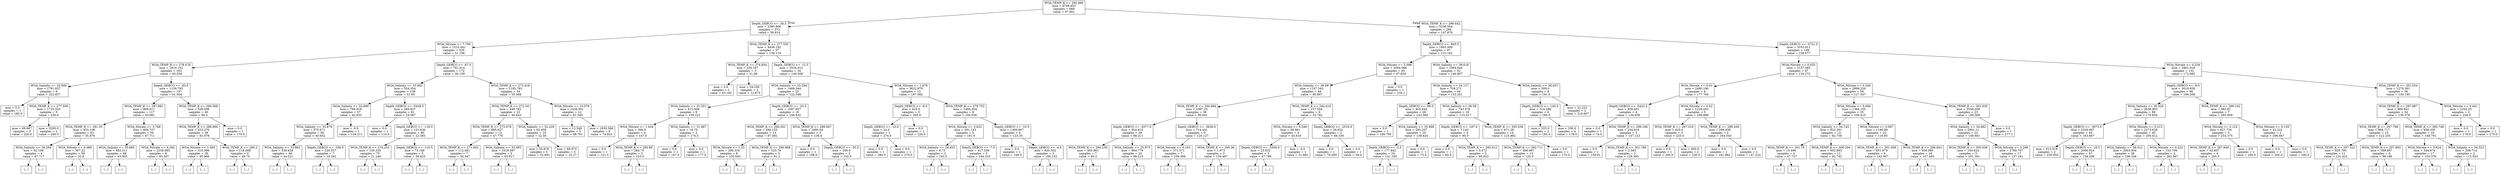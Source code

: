 digraph Tree {
node [shape=box] ;
0 [label="WOA_TEMP_K <= 292.469\nmse = 4708.653\nsamples = 668\nvalue = 97.801"] ;
1 [label="Depth_GEBCO <= -34.5\nmse = 2380.906\nsamples = 372\nvalue = 58.814"] ;
0 -> 1 [labeldistance=2.5, labelangle=45, headlabel="True"] ;
2 [label="WOA_Nitrate <= 7.709\nmse = 1510.441\nsamples = 335\nvalue = 51.106"] ;
1 -> 2 ;
3 [label="WOA_TEMP_K <= 278.478\nmse = 1810.152\nsamples = 163\nvalue = 65.559"] ;
2 -> 3 ;
4 [label="WOA_Salinity <= 32.949\nmse = 1791.837\nsamples = 6\nvalue = 222.857"] ;
3 -> 4 ;
5 [label="mse = 0.0\nsamples = 1\nvalue = 180.0"] ;
4 -> 5 ;
6 [label="WOA_TEMP_K <= 277.506\nmse = 1733.333\nsamples = 5\nvalue = 230.0"] ;
4 -> 6 ;
7 [label="mse = 66.667\nsamples = 3\nvalue = 220.0"] ;
6 -> 7 ;
8 [label="mse = 3200.0\nsamples = 2\nvalue = 240.0"] ;
6 -> 8 ;
9 [label="Depth_GEBCO <= -83.0\nmse = 1139.793\nsamples = 157\nvalue = 61.404"] ;
3 -> 9 ;
10 [label="WOA_TEMP_K <= 287.881\nmse = 869.611\nsamples = 117\nvalue = 50.681"] ;
9 -> 10 ;
11 [label="WOA_TEMP_K <= 281.33\nmse = 453.108\nsamples = 63\nvalue = 35.879"] ;
10 -> 11 ;
12 [label="WOA_Salinity <= 34.294\nmse = 62.108\nsamples = 4\nvalue = 87.717"] ;
11 -> 12 ;
13 [label="(...)"] ;
12 -> 13 ;
14 [label="(...)"] ;
12 -> 14 ;
19 [label="WOA_Nitrate <= 0.089\nmse = 307.22\nsamples = 59\nvalue = 32.8"] ;
11 -> 19 ;
20 [label="(...)"] ;
19 -> 20 ;
25 [label="(...)"] ;
19 -> 25 ;
100 [label="WOA_Nitrate <= 3.768\nmse = 806.727\nsamples = 54\nvalue = 67.711"] ;
10 -> 100 ;
101 [label="WOA_Salinity <= 35.685\nmse = 482.311\nsamples = 48\nvalue = 63.905"] ;
100 -> 101 ;
102 [label="(...)"] ;
101 -> 102 ;
151 [label="(...)"] ;
101 -> 151 ;
188 [label="WOA_Nitrate <= 6.282\nmse = 2238.985\nsamples = 6\nvalue = 93.397"] ;
100 -> 188 ;
189 [label="(...)"] ;
188 -> 189 ;
196 [label="(...)"] ;
188 -> 196 ;
199 [label="WOA_TEMP_K <= 290.568\nmse = 528.596\nsamples = 40\nvalue = 94.4"] ;
9 -> 199 ;
200 [label="WOA_TEMP_K <= 289.969\nmse = 423.276\nsamples = 39\nvalue = 93.078"] ;
199 -> 200 ;
201 [label="WOA_Nitrate <= 1.593\nmse = 310.086\nsamples = 36\nvalue = 95.966"] ;
200 -> 201 ;
202 [label="(...)"] ;
201 -> 202 ;
215 [label="(...)"] ;
201 -> 215 ;
250 [label="WOA_TEMP_K <= 290.2\nmse = 118.688\nsamples = 3\nvalue = 49.75"] ;
200 -> 250 ;
251 [label="(...)"] ;
250 -> 251 ;
252 [label="(...)"] ;
250 -> 252 ;
255 [label="mse = 0.0\nsamples = 1\nvalue = 179.0"] ;
199 -> 255 ;
256 [label="Depth_GEBCO <= -67.5\nmse = 761.014\nsamples = 172\nvalue = 36.159"] ;
2 -> 256 ;
257 [label="WOA_Salinity <= 33.902\nmse = 554.354\nsamples = 138\nvalue = 31.65"] ;
256 -> 257 ;
258 [label="WOA_Salinity <= 33.899\nmse = 769.918\nsamples = 57\nvalue = 42.933"] ;
257 -> 258 ;
259 [label="WOA_Salinity <= 33.879\nmse = 575.671\nsamples = 56\nvalue = 40.652"] ;
258 -> 259 ;
260 [label="WOA_Salinity <= 33.862\nmse = 539.628\nsamples = 49\nvalue = 44.221"] ;
259 -> 260 ;
261 [label="(...)"] ;
260 -> 261 ;
344 [label="(...)"] ;
260 -> 344 ;
351 [label="Depth_GEBCO <= -336.0\nmse = 220.537\nsamples = 7\nvalue = 18.262"] ;
259 -> 351 ;
352 [label="(...)"] ;
351 -> 352 ;
357 [label="(...)"] ;
351 -> 357 ;
362 [label="mse = -0.0\nsamples = 1\nvalue = 134.211"] ;
258 -> 362 ;
363 [label="Depth_GEBCO <= -5438.5\nmse = 289.837\nsamples = 81\nvalue = 24.587"] ;
257 -> 363 ;
364 [label="mse = 0.0\nsamples = 1\nvalue = 110.0"] ;
363 -> 364 ;
365 [label="Depth_GEBCO <= -118.5\nmse = 121.636\nsamples = 80\nvalue = 22.585"] ;
363 -> 365 ;
366 [label="WOA_TEMP_K <= 274.253\nmse = 105.335\nsamples = 75\nvalue = 21.246"] ;
365 -> 366 ;
367 [label="(...)"] ;
366 -> 367 ;
384 [label="(...)"] ;
366 -> 384 ;
471 [label="Depth_GEBCO <= -110.5\nmse = 73.188\nsamples = 5\nvalue = 36.825"] ;
365 -> 471 ;
472 [label="(...)"] ;
471 -> 472 ;
473 [label="(...)"] ;
471 -> 473 ;
480 [label="WOA_TEMP_K <= 273.418\nmse = 1185.783\nsamples = 34\nvalue = 55.368"] ;
256 -> 480 ;
481 [label="WOA_TEMP_K <= 272.54\nmse = 440.782\nsamples = 22\nvalue = 40.643"] ;
480 -> 481 ;
482 [label="WOA_TEMP_K <= 272.078\nmse = 665.627\nsamples = 12\nvalue = 47.776"] ;
481 -> 482 ;
483 [label="WOA_TEMP_K <= 271.402\nmse = 112.481\nsamples = 7\nvalue = 36.547"] ;
482 -> 483 ;
484 [label="(...)"] ;
483 -> 484 ;
485 [label="(...)"] ;
483 -> 485 ;
492 [label="WOA_Salinity <= 33.093\nmse = 1018.387\nsamples = 5\nvalue = 63.817"] ;
482 -> 492 ;
493 [label="(...)"] ;
492 -> 493 ;
494 [label="(...)"] ;
492 -> 494 ;
495 [label="WOA_Salinity <= 32.229\nmse = 62.958\nsamples = 10\nvalue = 32.56"] ;
481 -> 495 ;
496 [label="mse = 55.878\nsamples = 5\nvalue = 32.891"] ;
495 -> 496 ;
497 [label="mse = 68.974\nsamples = 5\nvalue = 32.27"] ;
495 -> 497 ;
498 [label="WOA_Nitrate <= 10.576\nmse = 1439.561\nsamples = 12\nvalue = 81.545"] ;
480 -> 498 ;
499 [label="mse = 12.548\nsamples = 3\nvalue = 98.761"] ;
498 -> 499 ;
500 [label="mse = 1830.566\nsamples = 9\nvalue = 74.923"] ;
498 -> 500 ;
501 [label="WOA_TEMP_K <= 277.555\nmse = 4436.192\nsamples = 37\nvalue = 138.119"] ;
1 -> 501 ;
502 [label="WOA_TEMP_K <= 274.854\nmse = 230.167\nsamples = 3\nvalue = 31.06"] ;
501 -> 502 ;
503 [label="mse = 0.0\nsamples = 1\nvalue = 43.183"] ;
502 -> 503 ;
504 [label="mse = 24.256\nsamples = 2\nvalue = 12.875"] ;
502 -> 504 ;
505 [label="Depth_GEBCO <= -12.5\nmse = 3534.612\nsamples = 34\nvalue = 149.508"] ;
501 -> 505 ;
506 [label="WOA_Salinity <= 32.294\nmse = 1469.544\nsamples = 22\nvalue = 122.549"] ;
505 -> 506 ;
507 [label="WOA_Salinity <= 31.351\nmse = 415.506\nsamples = 6\nvalue = 159.222"] ;
506 -> 507 ;
508 [label="WOA_Nitrate <= 1.434\nmse = 396.8\nsamples = 4\nvalue = 147.0"] ;
507 -> 508 ;
509 [label="mse = 0.0\nsamples = 1\nvalue = 121.0"] ;
508 -> 509 ;
510 [label="WOA_TEMP_K <= 290.89\nmse = 284.75\nsamples = 3\nvalue = 153.5"] ;
508 -> 510 ;
511 [label="(...)"] ;
510 -> 511 ;
512 [label="(...)"] ;
510 -> 512 ;
515 [label="WOA_Salinity <= 31.667\nmse = 18.75\nsamples = 2\nvalue = 174.5"] ;
507 -> 515 ;
516 [label="mse = 0.0\nsamples = 1\nvalue = 167.0"] ;
515 -> 516 ;
517 [label="mse = 0.0\nsamples = 1\nvalue = 177.0"] ;
515 -> 517 ;
518 [label="Depth_GEBCO <= -23.5\nmse = 1097.857\nsamples = 16\nvalue = 106.832"] ;
506 -> 518 ;
519 [label="WOA_TEMP_K <= 290.301\nmse = 490.155\nsamples = 13\nvalue = 97.592"] ;
518 -> 519 ;
520 [label="WOA_Nitrate <= 1.32\nmse = 296.316\nsamples = 8\nvalue = 105.043"] ;
519 -> 520 ;
521 [label="(...)"] ;
520 -> 521 ;
528 [label="(...)"] ;
520 -> 528 ;
535 [label="WOA_TEMP_K <= 290.968\nmse = 525.76\nsamples = 5\nvalue = 81.2"] ;
519 -> 535 ;
536 [label="(...)"] ;
535 -> 536 ;
537 [label="(...)"] ;
535 -> 537 ;
540 [label="WOA_TEMP_K <= 289.847\nmse = 1895.04\nsamples = 3\nvalue = 136.4"] ;
518 -> 540 ;
541 [label="mse = 0.0\nsamples = 1\nvalue = 188.0"] ;
540 -> 541 ;
542 [label="Depth_GEBCO <= -20.5\nmse = 200.0\nsamples = 2\nvalue = 102.0"] ;
540 -> 542 ;
543 [label="(...)"] ;
542 -> 543 ;
544 [label="(...)"] ;
542 -> 544 ;
545 [label="WOA_Nitrate <= 1.676\nmse = 3632.979\nsamples = 12\nvalue = 197.082"] ;
505 -> 545 ;
546 [label="Depth_GEBCO <= -6.5\nmse = 425.0\nsamples = 3\nvalue = 265.0"] ;
545 -> 546 ;
547 [label="Depth_GEBCO <= -10.0\nmse = 24.0\nsamples = 2\nvalue = 274.0"] ;
546 -> 547 ;
548 [label="mse = 0.0\nsamples = 1\nvalue = 280.0"] ;
547 -> 548 ;
549 [label="mse = 0.0\nsamples = 1\nvalue = 270.0"] ;
547 -> 549 ;
550 [label="mse = 0.0\nsamples = 1\nvalue = 220.0"] ;
546 -> 550 ;
551 [label="WOA_TEMP_K <= 279.753\nmse = 1494.304\nsamples = 9\nvalue = 160.036"] ;
545 -> 551 ;
552 [label="WOA_Nitrate <= 3.622\nmse = 391.143\nsamples = 5\nvalue = 181.0"] ;
551 -> 552 ;
553 [label="WOA_Salinity <= 28.925\nmse = 6.75\nsamples = 2\nvalue = 193.5"] ;
552 -> 553 ;
554 [label="(...)"] ;
553 -> 554 ;
555 [label="(...)"] ;
553 -> 555 ;
556 [label="Depth_GEBCO <= -7.0\nmse = 417.556\nsamples = 3\nvalue = 164.333"] ;
552 -> 556 ;
557 [label="(...)"] ;
556 -> 557 ;
560 [label="(...)"] ;
556 -> 560 ;
561 [label="Depth_GEBCO <= -10.5\nmse = 1309.867\nsamples = 4\nvalue = 123.35"] ;
551 -> 561 ;
562 [label="mse = 0.0\nsamples = 1\nvalue = 169.0"] ;
561 -> 562 ;
563 [label="Depth_GEBCO <= -4.5\nmse = 820.302\nsamples = 3\nvalue = 108.133"] ;
561 -> 563 ;
564 [label="(...)"] ;
563 -> 564 ;
567 [label="(...)"] ;
563 -> 567 ;
568 [label="WOA_TEMP_K <= 296.442\nmse = 3238.504\nsamples = 296\nvalue = 147.878"] ;
0 -> 568 [labeldistance=2.5, labelangle=-45, headlabel="False"] ;
569 [label="Depth_GEBCO <= -845.5\nmse = 1993.499\nsamples = 97\nvalue = 121.162"] ;
568 -> 569 ;
570 [label="WOA_Nitrate <= 5.098\nmse = 2094.066\nsamples = 45\nvalue = 97.834"] ;
569 -> 570 ;
571 [label="WOA_Salinity <= 36.69\nmse = 1167.343\nsamples = 44\nvalue = 90.887"] ;
570 -> 571 ;
572 [label="WOA_TEMP_K <= 294.694\nmse = 1067.25\nsamples = 38\nvalue = 96.641"] ;
571 -> 572 ;
573 [label="Depth_GEBCO <= -4577.0\nmse = 924.815\nsamples = 29\nvalue = 88.211"] ;
572 -> 573 ;
574 [label="WOA_TEMP_K <= 294.239\nmse = 493.861\nsamples = 7\nvalue = 60.2"] ;
573 -> 574 ;
575 [label="(...)"] ;
574 -> 575 ;
586 [label="(...)"] ;
574 -> 586 ;
587 [label="WOA_Salinity <= 25.973\nmse = 664.779\nsamples = 22\nvalue = 99.215"] ;
573 -> 587 ;
588 [label="(...)"] ;
587 -> 588 ;
589 [label="(...)"] ;
587 -> 589 ;
622 [label="Depth_GEBCO <= -3636.0\nmse = 714.441\nsamples = 9\nvalue = 120.127"] ;
572 -> 622 ;
623 [label="WOA_Nitrate <= 0.163\nmse = 371.571\nsamples = 7\nvalue = 109.398"] ;
622 -> 623 ;
624 [label="(...)"] ;
623 -> 624 ;
631 [label="(...)"] ;
623 -> 631 ;
636 [label="WOA_TEMP_K <= 295.36\nmse = 1.973\nsamples = 2\nvalue = 159.467"] ;
622 -> 636 ;
637 [label="(...)"] ;
636 -> 637 ;
638 [label="(...)"] ;
636 -> 638 ;
639 [label="WOA_TEMP_K <= 294.416\nmse = 157.554\nsamples = 6\nvalue = 52.762"] ;
571 -> 639 ;
640 [label="WOA_Nitrate <= 0.549\nmse = 58.961\nsamples = 4\nvalue = 44.616"] ;
639 -> 640 ;
641 [label="Depth_GEBCO <= -3356.0\nmse = 23.032\nsamples = 3\nvalue = 47.799"] ;
640 -> 641 ;
642 [label="(...)"] ;
641 -> 642 ;
645 [label="(...)"] ;
641 -> 645 ;
646 [label="mse = -0.0\nsamples = 1\nvalue = 31.882"] ;
640 -> 646 ;
647 [label="Depth_GEBCO <= -2516.0\nmse = 26.932\nsamples = 2\nvalue = 66.339"] ;
639 -> 647 ;
648 [label="mse = 0.0\nsamples = 1\nvalue = 70.009"] ;
647 -> 648 ;
649 [label="mse = 0.0\nsamples = 1\nvalue = 59.0"] ;
647 -> 649 ;
650 [label="mse = 0.0\nsamples = 1\nvalue = 239.1"] ;
570 -> 650 ;
651 [label="WOA_Salinity <= 36.618\nmse = 1064.644\nsamples = 52\nvalue = 140.807"] ;
569 -> 651 ;
652 [label="WOA_Salinity <= 34.137\nmse = 709.271\nsamples = 44\nvalue = 133.201"] ;
651 -> 652 ;
653 [label="Depth_GEBCO <= -86.0\nmse = 405.644\nsamples = 26\nvalue = 143.364"] ;
652 -> 653 ;
654 [label="mse = 0.0\nsamples = 1\nvalue = 180.795"] ;
653 -> 654 ;
655 [label="WOA_Salinity <= 33.898\nmse = 285.337\nsamples = 25\nvalue = 139.424"] ;
653 -> 655 ;
656 [label="Depth_GEBCO <= -3.5\nmse = 177.842\nsamples = 24\nvalue = 141.165"] ;
655 -> 656 ;
657 [label="(...)"] ;
656 -> 657 ;
682 [label="(...)"] ;
656 -> 682 ;
683 [label="mse = 0.0\nsamples = 1\nvalue = 75.0"] ;
655 -> 683 ;
684 [label="WOA_Salinity <= 36.58\nmse = 743.576\nsamples = 18\nvalue = 115.417"] ;
652 -> 684 ;
685 [label="Depth_GEBCO <= -187.0\nmse = 7.143\nsamples = 4\nvalue = 90.0"] ;
684 -> 685 ;
686 [label="mse = 0.0\nsamples = 1\nvalue = 85.0"] ;
685 -> 686 ;
687 [label="WOA_TEMP_K <= 295.412\nmse = 3.472\nsamples = 3\nvalue = 90.833"] ;
685 -> 687 ;
688 [label="(...)"] ;
687 -> 688 ;
689 [label="(...)"] ;
687 -> 689 ;
690 [label="WOA_TEMP_K <= 293.536\nmse = 671.28\nsamples = 14\nvalue = 125.882"] ;
684 -> 690 ;
691 [label="WOA_TEMP_K <= 292.711\nmse = 466.667\nsamples = 13\nvalue = 120.0"] ;
690 -> 691 ;
692 [label="(...)"] ;
691 -> 692 ;
697 [label="(...)"] ;
691 -> 697 ;
700 [label="mse = 0.0\nsamples = 1\nvalue = 170.0"] ;
690 -> 700 ;
701 [label="WOA_Salinity <= 36.647\nmse = 509.0\nsamples = 8\nvalue = 191.0"] ;
651 -> 701 ;
702 [label="Depth_GEBCO <= -140.5\nmse = 314.286\nsamples = 6\nvalue = 180.0"] ;
701 -> 702 ;
703 [label="mse = 225.0\nsamples = 2\nvalue = 185.0"] ;
702 -> 703 ;
704 [label="mse = 336.0\nsamples = 4\nvalue = 178.0"] ;
702 -> 704 ;
705 [label="mse = 22.222\nsamples = 2\nvalue = 216.667"] ;
701 -> 705 ;
706 [label="Depth_GEBCO <= -3721.0\nmse = 3333.911\nsamples = 199\nvalue = 159.677"] ;
568 -> 706 ;
707 [label="WOA_Nitrate <= 0.025\nmse = 3137.065\nsamples = 67\nvalue = 134.272"] ;
706 -> 707 ;
708 [label="WOA_Nitrate <= 0.01\nmse = 2480.196\nsamples = 9\nvalue = 177.764"] ;
707 -> 708 ;
709 [label="Depth_GEBCO <= -5422.5\nmse = 938.401\nsamples = 4\nvalue = 134.936"] ;
708 -> 709 ;
710 [label="mse = 0.0\nsamples = 1\nvalue = 74.0"] ;
709 -> 710 ;
711 [label="WOA_TEMP_K <= 299.166\nmse = 234.916\nsamples = 3\nvalue = 147.123"] ;
709 -> 711 ;
712 [label="mse = 0.0\nsamples = 1\nvalue = 159.61"] ;
711 -> 712 ;
713 [label="WOA_TEMP_K <= 301.786\nmse = 2.583\nsamples = 2\nvalue = 128.393"] ;
711 -> 713 ;
714 [label="(...)"] ;
713 -> 714 ;
715 [label="(...)"] ;
713 -> 715 ;
716 [label="WOA_Nitrate <= 0.02\nmse = 1229.053\nsamples = 5\nvalue = 209.886"] ;
708 -> 716 ;
717 [label="WOA_TEMP_K <= 297.319\nmse = 625.0\nsamples = 3\nvalue = 225.0"] ;
716 -> 717 ;
718 [label="mse = 0.0\nsamples = 1\nvalue = 200.0"] ;
717 -> 718 ;
719 [label="mse = 600.0\nsamples = 2\nvalue = 230.0"] ;
717 -> 719 ;
720 [label="WOA_TEMP_K <= 299.439\nmse = 299.936\nsamples = 2\nvalue = 164.543"] ;
716 -> 720 ;
721 [label="mse = 0.0\nsamples = 1\nvalue = 181.862"] ;
720 -> 721 ;
722 [label="mse = 0.0\nsamples = 1\nvalue = 147.224"] ;
720 -> 722 ;
723 [label="WOA_Nitrate <= 0.246\nmse = 2899.226\nsamples = 58\nvalue = 127.507"] ;
707 -> 723 ;
724 [label="WOA_Nitrate <= 0.066\nmse = 1364.105\nsamples = 35\nvalue = 106.415"] ;
723 -> 724 ;
725 [label="WOA_Salinity <= 34.743\nmse = 822.591\nsamples = 13\nvalue = 82.739"] ;
724 -> 725 ;
726 [label="WOA_TEMP_K <= 301.76\nmse = 15.496\nsamples = 2\nvalue = 47.727"] ;
725 -> 726 ;
727 [label="(...)"] ;
726 -> 727 ;
728 [label="(...)"] ;
726 -> 728 ;
729 [label="WOA_TEMP_K <= 300.204\nmse = 602.893\nsamples = 11\nvalue = 92.742"] ;
725 -> 729 ;
730 [label="(...)"] ;
729 -> 730 ;
747 [label="(...)"] ;
729 -> 747 ;
750 [label="WOA_Nitrate <= 0.097\nmse = 1196.89\nsamples = 22\nvalue = 118.95"] ;
724 -> 750 ;
751 [label="WOA_TEMP_K <= 301.058\nmse = 851.979\nsamples = 6\nvalue = 142.907"] ;
750 -> 751 ;
752 [label="(...)"] ;
751 -> 752 ;
761 [label="(...)"] ;
751 -> 761 ;
762 [label="WOA_TEMP_K <= 299.943\nmse = 956.085\nsamples = 16\nvalue = 107.493"] ;
750 -> 762 ;
763 [label="(...)"] ;
762 -> 763 ;
778 [label="(...)"] ;
762 -> 778 ;
791 [label="WOA_TEMP_K <= 301.635\nmse = 3558.209\nsamples = 23\nvalue = 156.368"] ;
723 -> 791 ;
792 [label="WOA_Salinity <= 34.662\nmse = 2901.11\nsamples = 22\nvalue = 149.661"] ;
791 -> 792 ;
793 [label="WOA_TEMP_K <= 300.636\nmse = 164.624\nsamples = 5\nvalue = 201.361"] ;
792 -> 793 ;
794 [label="(...)"] ;
793 -> 794 ;
799 [label="(...)"] ;
793 -> 799 ;
800 [label="WOA_Nitrate <= 3.298\nmse = 2760.707\nsamples = 17\nvalue = 137.181"] ;
792 -> 800 ;
801 [label="(...)"] ;
800 -> 801 ;
830 [label="(...)"] ;
800 -> 830 ;
833 [label="mse = 0.0\nsamples = 1\nvalue = 277.1"] ;
791 -> 833 ;
834 [label="WOA_Nitrate <= 0.234\nmse = 2961.018\nsamples = 132\nvalue = 172.082"] ;
706 -> 834 ;
835 [label="Depth_GEBCO <= -9.0\nmse = 3019.659\nsamples = 96\nvalue = 186.208"] ;
834 -> 835 ;
836 [label="WOA_Salinity <= 35.524\nmse = 2636.903\nsamples = 89\nvalue = 179.854"] ;
835 -> 836 ;
837 [label="Depth_GEBCO <= -3673.5\nmse = 2329.967\nsamples = 49\nvalue = 163.887"] ;
836 -> 837 ;
838 [label="mse = 613.518\nsamples = 2\nvalue = 230.955"] ;
837 -> 838 ;
839 [label="Depth_GEBCO <= -16.5\nmse = 2066.924\nsamples = 47\nvalue = 158.298"] ;
837 -> 839 ;
840 [label="(...)"] ;
839 -> 840 ;
901 [label="(...)"] ;
839 -> 901 ;
908 [label="WOA_Nitrate <= 0.215\nmse = 2273.628\nsamples = 40\nvalue = 200.612"] ;
836 -> 908 ;
909 [label="WOA_Salinity <= 36.512\nmse = 2003.954\nsamples = 38\nvalue = 196.246"] ;
908 -> 909 ;
910 [label="(...)"] ;
909 -> 910 ;
941 [label="(...)"] ;
909 -> 941 ;
946 [label="WOA_Nitrate <= 0.222\nmse = 153.709\nsamples = 2\nvalue = 283.567"] ;
908 -> 946 ;
947 [label="(...)"] ;
946 -> 947 ;
948 [label="(...)"] ;
946 -> 948 ;
949 [label="WOA_TEMP_K <= 299.102\nmse = 962.81\nsamples = 7\nvalue = 265.909"] ;
835 -> 949 ;
950 [label="WOA_Nitrate <= 0.124\nmse = 827.734\nsamples = 5\nvalue = 254.375"] ;
949 -> 950 ;
951 [label="WOA_TEMP_K <= 297.849\nmse = 42.857\nsamples = 4\nvalue = 265.0"] ;
950 -> 951 ;
952 [label="(...)"] ;
951 -> 952 ;
953 [label="(...)"] ;
951 -> 953 ;
954 [label="mse = 0.0\nsamples = 1\nvalue = 180.0"] ;
950 -> 954 ;
955 [label="WOA_Nitrate <= 0.159\nmse = 22.222\nsamples = 2\nvalue = 296.667"] ;
949 -> 955 ;
956 [label="mse = 0.0\nsamples = 1\nvalue = 300.0"] ;
955 -> 956 ;
957 [label="mse = 0.0\nsamples = 1\nvalue = 290.0"] ;
955 -> 957 ;
958 [label="WOA_TEMP_K <= 301.534\nmse = 1278.391\nsamples = 36\nvalue = 139.195"] ;
834 -> 958 ;
959 [label="WOA_TEMP_K <= 297.987\nmse = 989.941\nsamples = 34\nvalue = 136.378"] ;
958 -> 959 ;
960 [label="WOA_TEMP_K <= 297.799\nmse = 994.717\nsamples = 15\nvalue = 122.253"] ;
959 -> 960 ;
961 [label="WOA_TEMP_K <= 297.322\nmse = 920.795\nsamples = 11\nvalue = 131.422"] ;
960 -> 961 ;
962 [label="(...)"] ;
961 -> 962 ;
969 [label="(...)"] ;
961 -> 969 ;
976 [label="WOA_TEMP_K <= 297.893\nmse = 388.887\nsamples = 4\nvalue = 98.186"] ;
960 -> 976 ;
977 [label="(...)"] ;
976 -> 977 ;
978 [label="(...)"] ;
976 -> 978 ;
983 [label="WOA_TEMP_K <= 300.748\nmse = 656.335\nsamples = 19\nvalue = 148.791"] ;
959 -> 983 ;
984 [label="WOA_Nitrate <= 5.624\nmse = 544.674\nsamples = 17\nvalue = 153.376"] ;
983 -> 984 ;
985 [label="(...)"] ;
984 -> 985 ;
1010 [label="(...)"] ;
984 -> 1010 ;
1011 [label="WOA_Salinity <= 34.323\nmse = 208.714\nsamples = 2\nvalue = 115.553"] ;
983 -> 1011 ;
1012 [label="(...)"] ;
1011 -> 1012 ;
1013 [label="(...)"] ;
1011 -> 1013 ;
1014 [label="WOA_Nitrate <= 0.441\nmse = 2352.25\nsamples = 2\nvalue = 226.5"] ;
958 -> 1014 ;
1015 [label="mse = 0.0\nsamples = 1\nvalue = 178.0"] ;
1014 -> 1015 ;
1016 [label="mse = 0.0\nsamples = 1\nvalue = 275.0"] ;
1014 -> 1016 ;
}